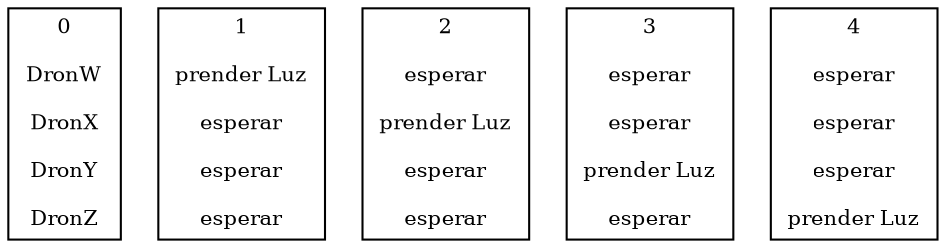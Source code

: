// Tabla de Instrucciones
digraph {
	"0

DronW

DronX

DronY

DronZ
" [fontsize=10 shape=rectangle]
	"1

prender Luz

esperar

esperar

esperar
" [fontsize=10 shape=rectangle]
	"2

esperar

prender Luz

esperar

esperar
" [fontsize=10 shape=rectangle]
	"3

esperar

esperar

prender Luz

esperar
" [fontsize=10 shape=rectangle]
	"4

esperar

esperar

esperar

prender Luz
" [fontsize=10 shape=rectangle]
}
